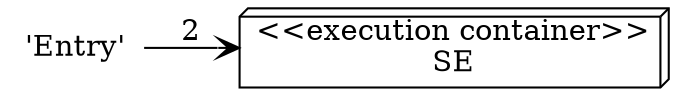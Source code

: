digraph G {
 rankdir=LR;
"depNode_0" [label="'Entry'",shape="none"]

"depNode_1" [label="<<execution container>>\nSE",shape="box3d",style="filled",color="#000000",fillcolor="white"]

depNode_0->depNode_1[label=2, style="solid", arrowhead="open", color="#000000"]
}
